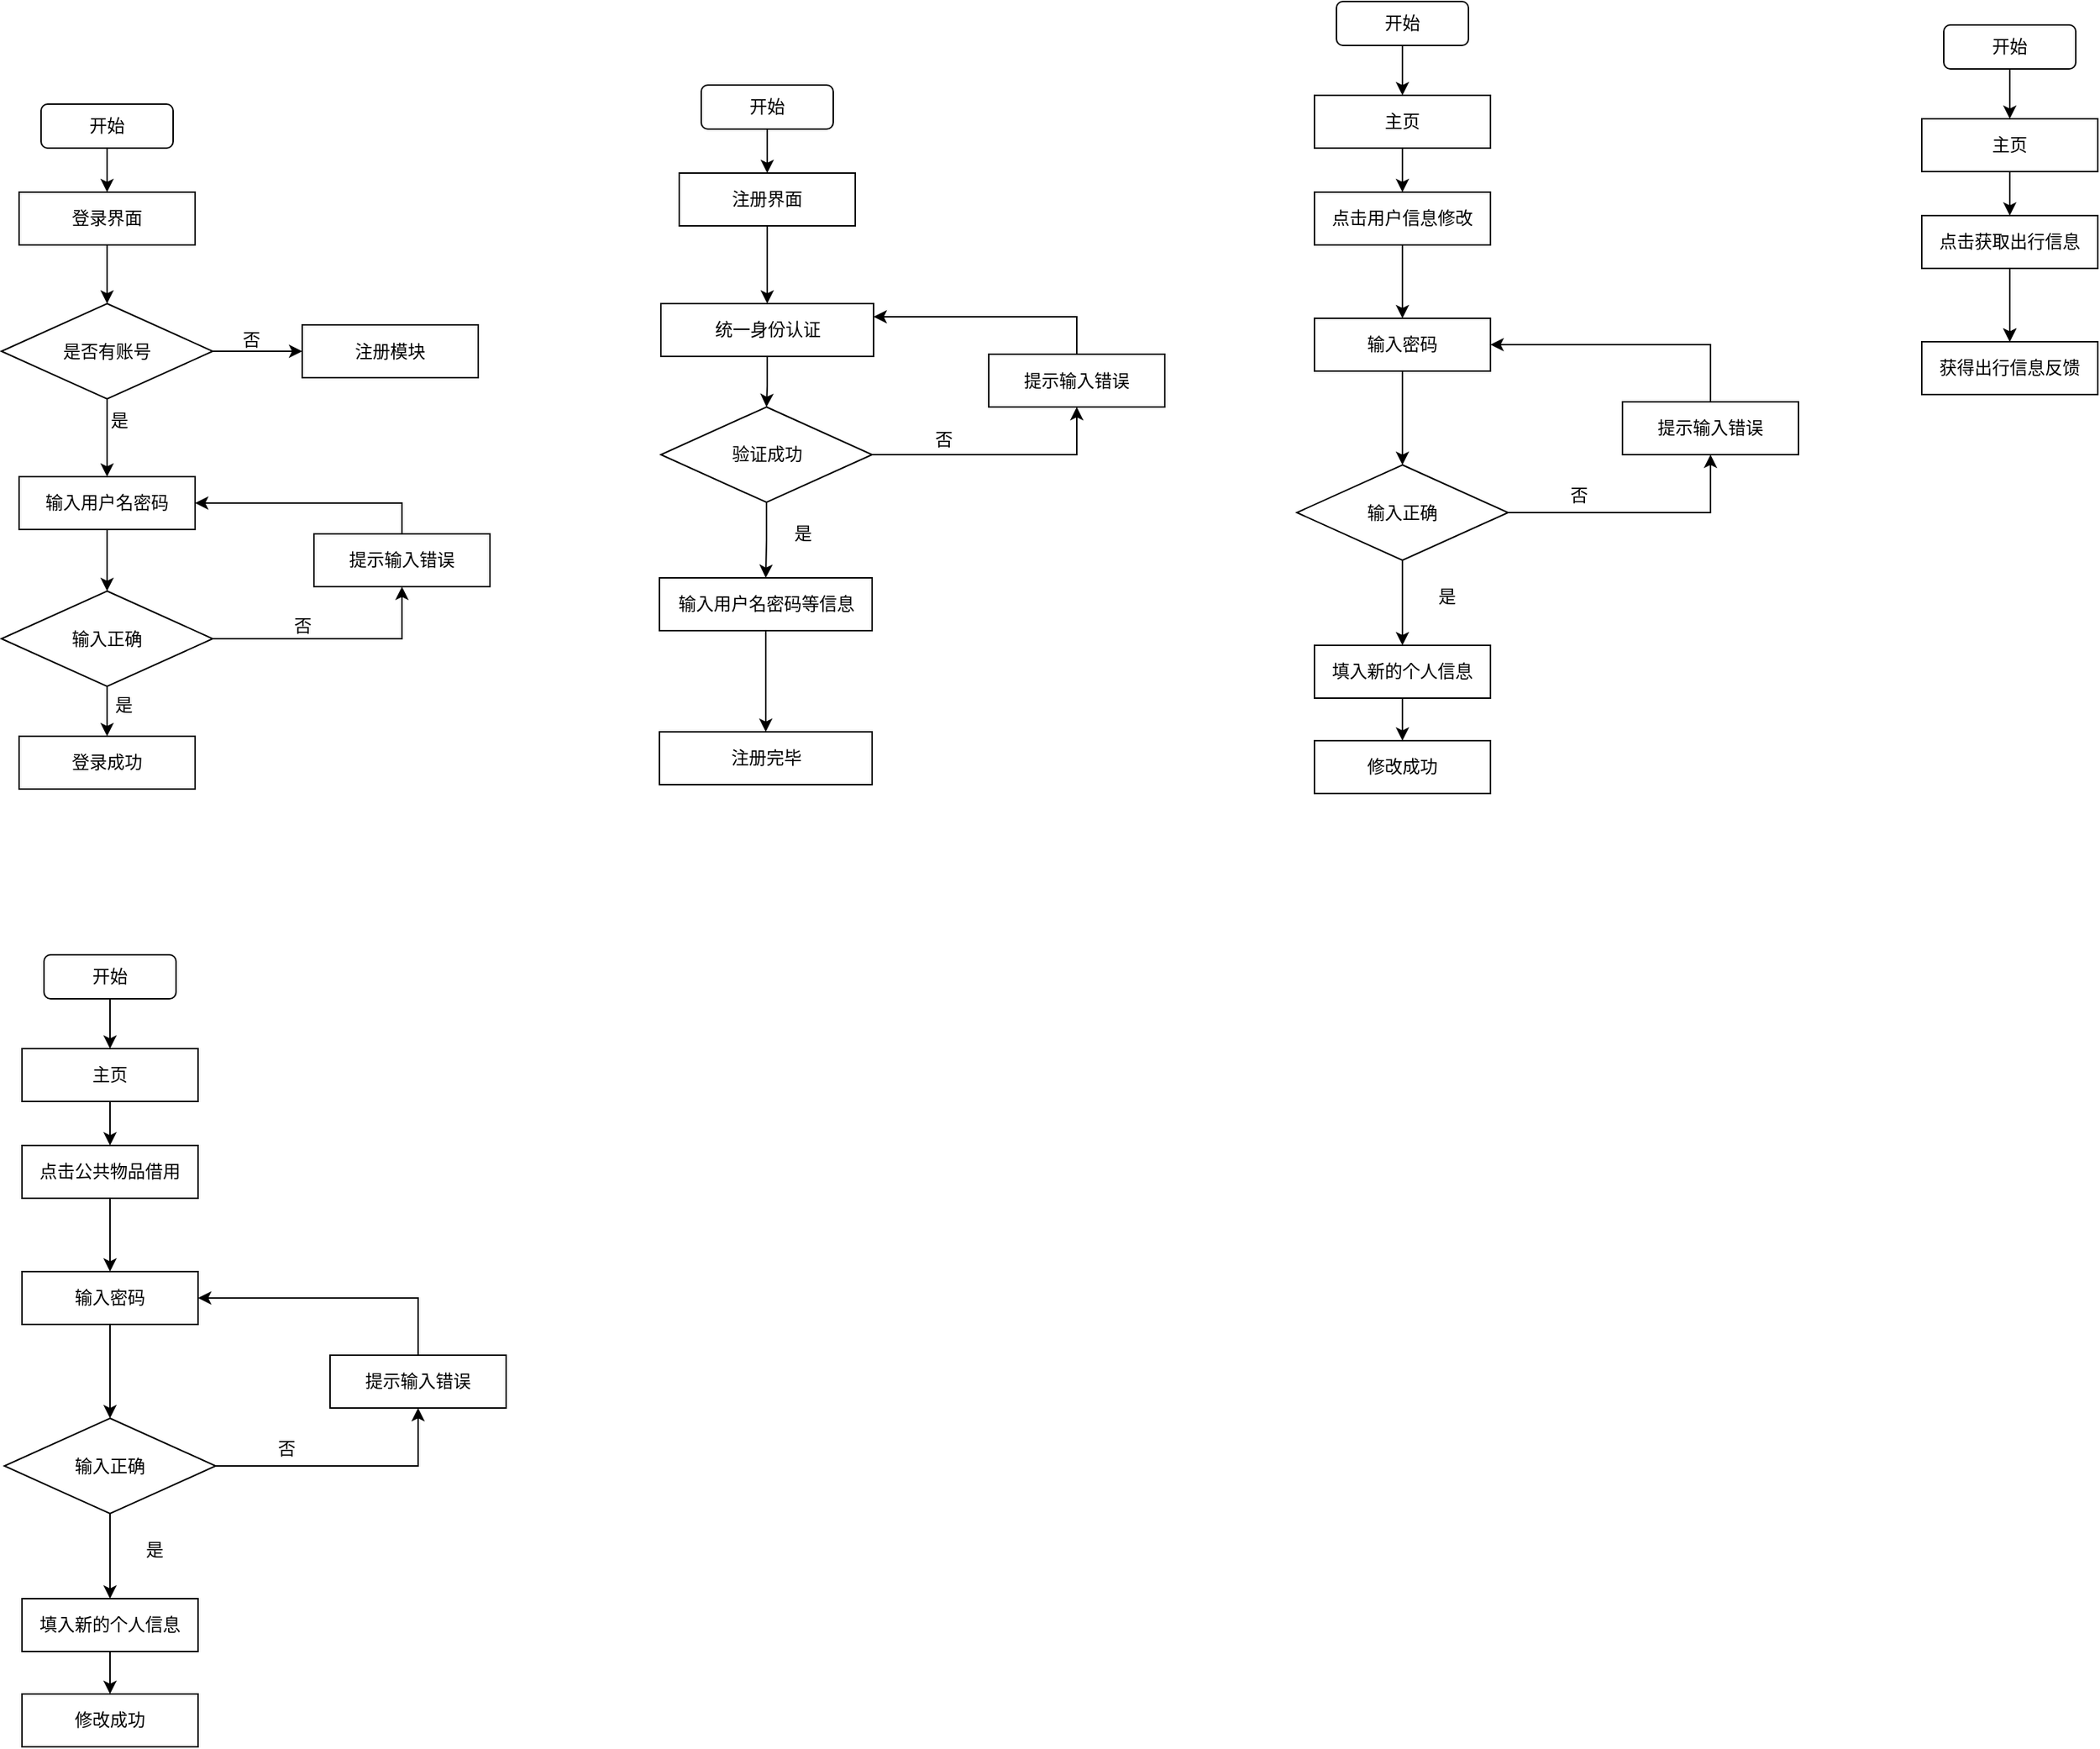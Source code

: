 <mxfile version="21.2.9" type="github">
  <diagram name="第 1 页" id="hOyzLxaxijEK4B6aJGhl">
    <mxGraphModel dx="646" dy="346" grid="0" gridSize="10" guides="1" tooltips="1" connect="1" arrows="1" fold="1" page="1" pageScale="1" pageWidth="2336" pageHeight="1654" math="0" shadow="0">
      <root>
        <mxCell id="0" />
        <mxCell id="1" parent="0" />
        <mxCell id="uC_L6_uWnjtG9Q4Gqkhg-5" style="edgeStyle=orthogonalEdgeStyle;rounded=0;orthogonalLoop=1;jettySize=auto;html=1;entryX=0.5;entryY=0;entryDx=0;entryDy=0;" edge="1" parent="1" source="uC_L6_uWnjtG9Q4Gqkhg-2" target="uC_L6_uWnjtG9Q4Gqkhg-3">
          <mxGeometry relative="1" as="geometry" />
        </mxCell>
        <mxCell id="uC_L6_uWnjtG9Q4Gqkhg-2" value="开始" style="rounded=1;whiteSpace=wrap;html=1;" vertex="1" parent="1">
          <mxGeometry x="240" y="120" width="90" height="30" as="geometry" />
        </mxCell>
        <mxCell id="uC_L6_uWnjtG9Q4Gqkhg-6" style="edgeStyle=orthogonalEdgeStyle;rounded=0;orthogonalLoop=1;jettySize=auto;html=1;" edge="1" parent="1" source="uC_L6_uWnjtG9Q4Gqkhg-3" target="uC_L6_uWnjtG9Q4Gqkhg-4">
          <mxGeometry relative="1" as="geometry" />
        </mxCell>
        <mxCell id="uC_L6_uWnjtG9Q4Gqkhg-3" value="登录界面" style="rounded=0;whiteSpace=wrap;html=1;" vertex="1" parent="1">
          <mxGeometry x="225" y="180" width="120" height="36" as="geometry" />
        </mxCell>
        <mxCell id="uC_L6_uWnjtG9Q4Gqkhg-8" style="edgeStyle=orthogonalEdgeStyle;rounded=0;orthogonalLoop=1;jettySize=auto;html=1;entryX=0;entryY=0.5;entryDx=0;entryDy=0;" edge="1" parent="1" source="uC_L6_uWnjtG9Q4Gqkhg-4" target="uC_L6_uWnjtG9Q4Gqkhg-7">
          <mxGeometry relative="1" as="geometry" />
        </mxCell>
        <mxCell id="uC_L6_uWnjtG9Q4Gqkhg-14" style="edgeStyle=orthogonalEdgeStyle;rounded=0;orthogonalLoop=1;jettySize=auto;html=1;entryX=0.5;entryY=0;entryDx=0;entryDy=0;" edge="1" parent="1" source="uC_L6_uWnjtG9Q4Gqkhg-4" target="uC_L6_uWnjtG9Q4Gqkhg-11">
          <mxGeometry relative="1" as="geometry" />
        </mxCell>
        <mxCell id="uC_L6_uWnjtG9Q4Gqkhg-4" value="是否有账号" style="rhombus;whiteSpace=wrap;html=1;" vertex="1" parent="1">
          <mxGeometry x="213" y="256" width="144" height="65" as="geometry" />
        </mxCell>
        <mxCell id="uC_L6_uWnjtG9Q4Gqkhg-7" value="注册模块" style="rounded=0;whiteSpace=wrap;html=1;" vertex="1" parent="1">
          <mxGeometry x="418" y="270.5" width="120" height="36" as="geometry" />
        </mxCell>
        <mxCell id="uC_L6_uWnjtG9Q4Gqkhg-9" value="否" style="text;html=1;align=center;verticalAlign=middle;resizable=0;points=[];autosize=1;strokeColor=none;fillColor=none;" vertex="1" parent="1">
          <mxGeometry x="368" y="268" width="30" height="26" as="geometry" />
        </mxCell>
        <mxCell id="uC_L6_uWnjtG9Q4Gqkhg-15" style="edgeStyle=orthogonalEdgeStyle;rounded=0;orthogonalLoop=1;jettySize=auto;html=1;" edge="1" parent="1" source="uC_L6_uWnjtG9Q4Gqkhg-11" target="uC_L6_uWnjtG9Q4Gqkhg-13">
          <mxGeometry relative="1" as="geometry" />
        </mxCell>
        <mxCell id="uC_L6_uWnjtG9Q4Gqkhg-11" value="输入用户名密码" style="rounded=0;whiteSpace=wrap;html=1;" vertex="1" parent="1">
          <mxGeometry x="225" y="374" width="120" height="36" as="geometry" />
        </mxCell>
        <mxCell id="uC_L6_uWnjtG9Q4Gqkhg-17" style="edgeStyle=orthogonalEdgeStyle;rounded=0;orthogonalLoop=1;jettySize=auto;html=1;entryX=0.5;entryY=0;entryDx=0;entryDy=0;" edge="1" parent="1" source="uC_L6_uWnjtG9Q4Gqkhg-13" target="uC_L6_uWnjtG9Q4Gqkhg-16">
          <mxGeometry relative="1" as="geometry" />
        </mxCell>
        <mxCell id="uC_L6_uWnjtG9Q4Gqkhg-20" style="edgeStyle=orthogonalEdgeStyle;rounded=0;orthogonalLoop=1;jettySize=auto;html=1;" edge="1" parent="1" source="uC_L6_uWnjtG9Q4Gqkhg-13" target="uC_L6_uWnjtG9Q4Gqkhg-19">
          <mxGeometry relative="1" as="geometry" />
        </mxCell>
        <mxCell id="uC_L6_uWnjtG9Q4Gqkhg-13" value="输入正确" style="rhombus;whiteSpace=wrap;html=1;" vertex="1" parent="1">
          <mxGeometry x="213" y="452" width="144" height="65" as="geometry" />
        </mxCell>
        <mxCell id="uC_L6_uWnjtG9Q4Gqkhg-16" value="登录成功" style="rounded=0;whiteSpace=wrap;html=1;" vertex="1" parent="1">
          <mxGeometry x="225" y="551" width="120" height="36" as="geometry" />
        </mxCell>
        <mxCell id="uC_L6_uWnjtG9Q4Gqkhg-24" style="edgeStyle=orthogonalEdgeStyle;rounded=0;orthogonalLoop=1;jettySize=auto;html=1;entryX=1;entryY=0.5;entryDx=0;entryDy=0;" edge="1" parent="1" source="uC_L6_uWnjtG9Q4Gqkhg-19" target="uC_L6_uWnjtG9Q4Gqkhg-11">
          <mxGeometry relative="1" as="geometry">
            <Array as="points">
              <mxPoint x="486" y="392" />
            </Array>
          </mxGeometry>
        </mxCell>
        <mxCell id="uC_L6_uWnjtG9Q4Gqkhg-19" value="提示输入错误" style="rounded=0;whiteSpace=wrap;html=1;" vertex="1" parent="1">
          <mxGeometry x="426" y="413" width="120" height="36" as="geometry" />
        </mxCell>
        <mxCell id="uC_L6_uWnjtG9Q4Gqkhg-21" value="否" style="text;html=1;align=center;verticalAlign=middle;resizable=0;points=[];autosize=1;strokeColor=none;fillColor=none;" vertex="1" parent="1">
          <mxGeometry x="403" y="463" width="30" height="26" as="geometry" />
        </mxCell>
        <mxCell id="uC_L6_uWnjtG9Q4Gqkhg-22" value="是" style="text;html=1;align=center;verticalAlign=middle;resizable=0;points=[];autosize=1;strokeColor=none;fillColor=none;" vertex="1" parent="1">
          <mxGeometry x="278" y="323" width="30" height="26" as="geometry" />
        </mxCell>
        <mxCell id="uC_L6_uWnjtG9Q4Gqkhg-23" value="是" style="text;html=1;align=center;verticalAlign=middle;resizable=0;points=[];autosize=1;strokeColor=none;fillColor=none;" vertex="1" parent="1">
          <mxGeometry x="281" y="517" width="30" height="26" as="geometry" />
        </mxCell>
        <mxCell id="uC_L6_uWnjtG9Q4Gqkhg-25" style="edgeStyle=orthogonalEdgeStyle;rounded=0;orthogonalLoop=1;jettySize=auto;html=1;entryX=0.5;entryY=0;entryDx=0;entryDy=0;" edge="1" parent="1" source="uC_L6_uWnjtG9Q4Gqkhg-26" target="uC_L6_uWnjtG9Q4Gqkhg-28">
          <mxGeometry relative="1" as="geometry" />
        </mxCell>
        <mxCell id="uC_L6_uWnjtG9Q4Gqkhg-26" value="开始" style="rounded=1;whiteSpace=wrap;html=1;" vertex="1" parent="1">
          <mxGeometry x="690" y="107" width="90" height="30" as="geometry" />
        </mxCell>
        <mxCell id="uC_L6_uWnjtG9Q4Gqkhg-63" style="edgeStyle=orthogonalEdgeStyle;rounded=0;orthogonalLoop=1;jettySize=auto;html=1;" edge="1" parent="1" source="uC_L6_uWnjtG9Q4Gqkhg-28" target="uC_L6_uWnjtG9Q4Gqkhg-50">
          <mxGeometry relative="1" as="geometry" />
        </mxCell>
        <mxCell id="uC_L6_uWnjtG9Q4Gqkhg-28" value="注册界面" style="rounded=0;whiteSpace=wrap;html=1;" vertex="1" parent="1">
          <mxGeometry x="675" y="167" width="120" height="36" as="geometry" />
        </mxCell>
        <mxCell id="uC_L6_uWnjtG9Q4Gqkhg-57" style="edgeStyle=orthogonalEdgeStyle;rounded=0;orthogonalLoop=1;jettySize=auto;html=1;entryX=0.5;entryY=1;entryDx=0;entryDy=0;" edge="1" parent="1" source="uC_L6_uWnjtG9Q4Gqkhg-49" target="uC_L6_uWnjtG9Q4Gqkhg-52">
          <mxGeometry relative="1" as="geometry" />
        </mxCell>
        <mxCell id="uC_L6_uWnjtG9Q4Gqkhg-65" style="edgeStyle=orthogonalEdgeStyle;rounded=0;orthogonalLoop=1;jettySize=auto;html=1;entryX=0.5;entryY=0;entryDx=0;entryDy=0;" edge="1" parent="1" source="uC_L6_uWnjtG9Q4Gqkhg-49" target="uC_L6_uWnjtG9Q4Gqkhg-64">
          <mxGeometry relative="1" as="geometry" />
        </mxCell>
        <mxCell id="uC_L6_uWnjtG9Q4Gqkhg-49" value="验证成功" style="rhombus;whiteSpace=wrap;html=1;" vertex="1" parent="1">
          <mxGeometry x="662.5" y="326.5" width="144" height="65" as="geometry" />
        </mxCell>
        <mxCell id="uC_L6_uWnjtG9Q4Gqkhg-55" style="edgeStyle=orthogonalEdgeStyle;rounded=0;orthogonalLoop=1;jettySize=auto;html=1;" edge="1" parent="1" source="uC_L6_uWnjtG9Q4Gqkhg-50" target="uC_L6_uWnjtG9Q4Gqkhg-49">
          <mxGeometry relative="1" as="geometry" />
        </mxCell>
        <mxCell id="uC_L6_uWnjtG9Q4Gqkhg-50" value="统一身份认证" style="rounded=0;whiteSpace=wrap;html=1;" vertex="1" parent="1">
          <mxGeometry x="662.5" y="256" width="145" height="36" as="geometry" />
        </mxCell>
        <mxCell id="uC_L6_uWnjtG9Q4Gqkhg-51" value="注册完毕" style="rounded=0;whiteSpace=wrap;html=1;" vertex="1" parent="1">
          <mxGeometry x="661.5" y="548" width="145" height="36" as="geometry" />
        </mxCell>
        <mxCell id="uC_L6_uWnjtG9Q4Gqkhg-62" style="edgeStyle=orthogonalEdgeStyle;rounded=0;orthogonalLoop=1;jettySize=auto;html=1;entryX=1;entryY=0.25;entryDx=0;entryDy=0;" edge="1" parent="1" source="uC_L6_uWnjtG9Q4Gqkhg-52" target="uC_L6_uWnjtG9Q4Gqkhg-50">
          <mxGeometry relative="1" as="geometry">
            <Array as="points">
              <mxPoint x="946" y="265" />
            </Array>
          </mxGeometry>
        </mxCell>
        <mxCell id="uC_L6_uWnjtG9Q4Gqkhg-52" value="提示输入错误" style="rounded=0;whiteSpace=wrap;html=1;" vertex="1" parent="1">
          <mxGeometry x="886" y="290.5" width="120" height="36" as="geometry" />
        </mxCell>
        <mxCell id="uC_L6_uWnjtG9Q4Gqkhg-59" value="否" style="text;html=1;align=center;verticalAlign=middle;resizable=0;points=[];autosize=1;strokeColor=none;fillColor=none;" vertex="1" parent="1">
          <mxGeometry x="840" y="336" width="30" height="26" as="geometry" />
        </mxCell>
        <mxCell id="uC_L6_uWnjtG9Q4Gqkhg-61" value="是" style="text;html=1;align=center;verticalAlign=middle;resizable=0;points=[];autosize=1;strokeColor=none;fillColor=none;" vertex="1" parent="1">
          <mxGeometry x="744" y="399.5" width="30" height="26" as="geometry" />
        </mxCell>
        <mxCell id="uC_L6_uWnjtG9Q4Gqkhg-66" style="edgeStyle=orthogonalEdgeStyle;rounded=0;orthogonalLoop=1;jettySize=auto;html=1;" edge="1" parent="1" source="uC_L6_uWnjtG9Q4Gqkhg-64" target="uC_L6_uWnjtG9Q4Gqkhg-51">
          <mxGeometry relative="1" as="geometry" />
        </mxCell>
        <mxCell id="uC_L6_uWnjtG9Q4Gqkhg-64" value="输入用户名密码等信息" style="rounded=0;whiteSpace=wrap;html=1;" vertex="1" parent="1">
          <mxGeometry x="661.5" y="443" width="145" height="36" as="geometry" />
        </mxCell>
        <mxCell id="uC_L6_uWnjtG9Q4Gqkhg-102" style="edgeStyle=orthogonalEdgeStyle;rounded=0;orthogonalLoop=1;jettySize=auto;html=1;entryX=0.5;entryY=0;entryDx=0;entryDy=0;" edge="1" parent="1" source="uC_L6_uWnjtG9Q4Gqkhg-86" target="uC_L6_uWnjtG9Q4Gqkhg-87">
          <mxGeometry relative="1" as="geometry" />
        </mxCell>
        <mxCell id="uC_L6_uWnjtG9Q4Gqkhg-86" value="开始" style="rounded=1;whiteSpace=wrap;html=1;" vertex="1" parent="1">
          <mxGeometry x="1123" y="50" width="90" height="30" as="geometry" />
        </mxCell>
        <mxCell id="uC_L6_uWnjtG9Q4Gqkhg-105" style="edgeStyle=orthogonalEdgeStyle;rounded=0;orthogonalLoop=1;jettySize=auto;html=1;" edge="1" parent="1" source="uC_L6_uWnjtG9Q4Gqkhg-87" target="uC_L6_uWnjtG9Q4Gqkhg-104">
          <mxGeometry relative="1" as="geometry" />
        </mxCell>
        <mxCell id="uC_L6_uWnjtG9Q4Gqkhg-87" value="主页" style="rounded=0;whiteSpace=wrap;html=1;" vertex="1" parent="1">
          <mxGeometry x="1108" y="114" width="120" height="36" as="geometry" />
        </mxCell>
        <mxCell id="uC_L6_uWnjtG9Q4Gqkhg-101" value="" style="edgeStyle=orthogonalEdgeStyle;rounded=0;orthogonalLoop=1;jettySize=auto;html=1;" edge="1" parent="1" source="uC_L6_uWnjtG9Q4Gqkhg-88" target="uC_L6_uWnjtG9Q4Gqkhg-93">
          <mxGeometry relative="1" as="geometry" />
        </mxCell>
        <mxCell id="uC_L6_uWnjtG9Q4Gqkhg-88" value="输入密码" style="rounded=0;whiteSpace=wrap;html=1;" vertex="1" parent="1">
          <mxGeometry x="1108" y="266" width="120" height="36" as="geometry" />
        </mxCell>
        <mxCell id="uC_L6_uWnjtG9Q4Gqkhg-92" style="edgeStyle=orthogonalEdgeStyle;rounded=0;orthogonalLoop=1;jettySize=auto;html=1;entryX=0.5;entryY=1;entryDx=0;entryDy=0;" edge="1" parent="1" source="uC_L6_uWnjtG9Q4Gqkhg-93" target="uC_L6_uWnjtG9Q4Gqkhg-97">
          <mxGeometry relative="1" as="geometry" />
        </mxCell>
        <mxCell id="uC_L6_uWnjtG9Q4Gqkhg-108" style="edgeStyle=orthogonalEdgeStyle;rounded=0;orthogonalLoop=1;jettySize=auto;html=1;" edge="1" parent="1" source="uC_L6_uWnjtG9Q4Gqkhg-93" target="uC_L6_uWnjtG9Q4Gqkhg-107">
          <mxGeometry relative="1" as="geometry" />
        </mxCell>
        <mxCell id="uC_L6_uWnjtG9Q4Gqkhg-93" value="输入正确" style="rhombus;whiteSpace=wrap;html=1;" vertex="1" parent="1">
          <mxGeometry x="1096" y="366" width="144" height="65" as="geometry" />
        </mxCell>
        <mxCell id="uC_L6_uWnjtG9Q4Gqkhg-96" style="edgeStyle=orthogonalEdgeStyle;rounded=0;orthogonalLoop=1;jettySize=auto;html=1;entryX=1;entryY=0.5;entryDx=0;entryDy=0;" edge="1" parent="1" source="uC_L6_uWnjtG9Q4Gqkhg-97" target="uC_L6_uWnjtG9Q4Gqkhg-88">
          <mxGeometry relative="1" as="geometry">
            <Array as="points">
              <mxPoint x="1378" y="284" />
            </Array>
            <mxPoint x="1240" y="321" as="targetPoint" />
          </mxGeometry>
        </mxCell>
        <mxCell id="uC_L6_uWnjtG9Q4Gqkhg-97" value="提示输入错误" style="rounded=0;whiteSpace=wrap;html=1;" vertex="1" parent="1">
          <mxGeometry x="1318" y="323" width="120" height="36" as="geometry" />
        </mxCell>
        <mxCell id="uC_L6_uWnjtG9Q4Gqkhg-98" value="否" style="text;html=1;align=center;verticalAlign=middle;resizable=0;points=[];autosize=1;strokeColor=none;fillColor=none;" vertex="1" parent="1">
          <mxGeometry x="1272.5" y="374" width="30" height="26" as="geometry" />
        </mxCell>
        <mxCell id="uC_L6_uWnjtG9Q4Gqkhg-99" value="是" style="text;html=1;align=center;verticalAlign=middle;resizable=0;points=[];autosize=1;strokeColor=none;fillColor=none;" vertex="1" parent="1">
          <mxGeometry x="1183" y="443" width="30" height="26" as="geometry" />
        </mxCell>
        <mxCell id="uC_L6_uWnjtG9Q4Gqkhg-106" style="edgeStyle=orthogonalEdgeStyle;rounded=0;orthogonalLoop=1;jettySize=auto;html=1;entryX=0.5;entryY=0;entryDx=0;entryDy=0;" edge="1" parent="1" source="uC_L6_uWnjtG9Q4Gqkhg-104" target="uC_L6_uWnjtG9Q4Gqkhg-88">
          <mxGeometry relative="1" as="geometry" />
        </mxCell>
        <mxCell id="uC_L6_uWnjtG9Q4Gqkhg-104" value="点击用户信息修改" style="rounded=0;whiteSpace=wrap;html=1;" vertex="1" parent="1">
          <mxGeometry x="1108" y="180" width="120" height="36" as="geometry" />
        </mxCell>
        <mxCell id="uC_L6_uWnjtG9Q4Gqkhg-110" style="edgeStyle=orthogonalEdgeStyle;rounded=0;orthogonalLoop=1;jettySize=auto;html=1;" edge="1" parent="1" source="uC_L6_uWnjtG9Q4Gqkhg-107" target="uC_L6_uWnjtG9Q4Gqkhg-109">
          <mxGeometry relative="1" as="geometry" />
        </mxCell>
        <mxCell id="uC_L6_uWnjtG9Q4Gqkhg-107" value="填入新的个人信息" style="rounded=0;whiteSpace=wrap;html=1;" vertex="1" parent="1">
          <mxGeometry x="1108" y="489" width="120" height="36" as="geometry" />
        </mxCell>
        <mxCell id="uC_L6_uWnjtG9Q4Gqkhg-109" value="修改成功" style="rounded=0;whiteSpace=wrap;html=1;" vertex="1" parent="1">
          <mxGeometry x="1108" y="554" width="120" height="36" as="geometry" />
        </mxCell>
        <mxCell id="uC_L6_uWnjtG9Q4Gqkhg-111" style="edgeStyle=orthogonalEdgeStyle;rounded=0;orthogonalLoop=1;jettySize=auto;html=1;entryX=0.5;entryY=0;entryDx=0;entryDy=0;" edge="1" parent="1" source="uC_L6_uWnjtG9Q4Gqkhg-112" target="uC_L6_uWnjtG9Q4Gqkhg-114">
          <mxGeometry relative="1" as="geometry" />
        </mxCell>
        <mxCell id="uC_L6_uWnjtG9Q4Gqkhg-112" value="开始" style="rounded=1;whiteSpace=wrap;html=1;" vertex="1" parent="1">
          <mxGeometry x="1537" y="66" width="90" height="30" as="geometry" />
        </mxCell>
        <mxCell id="uC_L6_uWnjtG9Q4Gqkhg-113" style="edgeStyle=orthogonalEdgeStyle;rounded=0;orthogonalLoop=1;jettySize=auto;html=1;" edge="1" parent="1" source="uC_L6_uWnjtG9Q4Gqkhg-114" target="uC_L6_uWnjtG9Q4Gqkhg-125">
          <mxGeometry relative="1" as="geometry" />
        </mxCell>
        <mxCell id="uC_L6_uWnjtG9Q4Gqkhg-114" value="主页" style="rounded=0;whiteSpace=wrap;html=1;" vertex="1" parent="1">
          <mxGeometry x="1522" y="130" width="120" height="36" as="geometry" />
        </mxCell>
        <mxCell id="uC_L6_uWnjtG9Q4Gqkhg-116" value="获得出行信息反馈" style="rounded=0;whiteSpace=wrap;html=1;" vertex="1" parent="1">
          <mxGeometry x="1522" y="282" width="120" height="36" as="geometry" />
        </mxCell>
        <mxCell id="uC_L6_uWnjtG9Q4Gqkhg-124" style="edgeStyle=orthogonalEdgeStyle;rounded=0;orthogonalLoop=1;jettySize=auto;html=1;entryX=0.5;entryY=0;entryDx=0;entryDy=0;" edge="1" parent="1" source="uC_L6_uWnjtG9Q4Gqkhg-125" target="uC_L6_uWnjtG9Q4Gqkhg-116">
          <mxGeometry relative="1" as="geometry" />
        </mxCell>
        <mxCell id="uC_L6_uWnjtG9Q4Gqkhg-129" value="" style="edgeStyle=orthogonalEdgeStyle;rounded=0;orthogonalLoop=1;jettySize=auto;html=1;" edge="1" parent="1" source="uC_L6_uWnjtG9Q4Gqkhg-125" target="uC_L6_uWnjtG9Q4Gqkhg-116">
          <mxGeometry relative="1" as="geometry" />
        </mxCell>
        <mxCell id="uC_L6_uWnjtG9Q4Gqkhg-125" value="点击获取出行信息" style="rounded=0;whiteSpace=wrap;html=1;" vertex="1" parent="1">
          <mxGeometry x="1522" y="196" width="120" height="36" as="geometry" />
        </mxCell>
        <mxCell id="uC_L6_uWnjtG9Q4Gqkhg-130" style="edgeStyle=orthogonalEdgeStyle;rounded=0;orthogonalLoop=1;jettySize=auto;html=1;entryX=0.5;entryY=0;entryDx=0;entryDy=0;" edge="1" parent="1" source="uC_L6_uWnjtG9Q4Gqkhg-131" target="uC_L6_uWnjtG9Q4Gqkhg-133">
          <mxGeometry relative="1" as="geometry" />
        </mxCell>
        <mxCell id="uC_L6_uWnjtG9Q4Gqkhg-131" value="开始" style="rounded=1;whiteSpace=wrap;html=1;" vertex="1" parent="1">
          <mxGeometry x="242" y="700" width="90" height="30" as="geometry" />
        </mxCell>
        <mxCell id="uC_L6_uWnjtG9Q4Gqkhg-132" style="edgeStyle=orthogonalEdgeStyle;rounded=0;orthogonalLoop=1;jettySize=auto;html=1;" edge="1" parent="1" source="uC_L6_uWnjtG9Q4Gqkhg-133" target="uC_L6_uWnjtG9Q4Gqkhg-144">
          <mxGeometry relative="1" as="geometry" />
        </mxCell>
        <mxCell id="uC_L6_uWnjtG9Q4Gqkhg-133" value="主页" style="rounded=0;whiteSpace=wrap;html=1;" vertex="1" parent="1">
          <mxGeometry x="227" y="764" width="120" height="36" as="geometry" />
        </mxCell>
        <mxCell id="uC_L6_uWnjtG9Q4Gqkhg-134" value="" style="edgeStyle=orthogonalEdgeStyle;rounded=0;orthogonalLoop=1;jettySize=auto;html=1;" edge="1" parent="1" source="uC_L6_uWnjtG9Q4Gqkhg-135" target="uC_L6_uWnjtG9Q4Gqkhg-138">
          <mxGeometry relative="1" as="geometry" />
        </mxCell>
        <mxCell id="uC_L6_uWnjtG9Q4Gqkhg-135" value="输入密码" style="rounded=0;whiteSpace=wrap;html=1;" vertex="1" parent="1">
          <mxGeometry x="227" y="916" width="120" height="36" as="geometry" />
        </mxCell>
        <mxCell id="uC_L6_uWnjtG9Q4Gqkhg-136" style="edgeStyle=orthogonalEdgeStyle;rounded=0;orthogonalLoop=1;jettySize=auto;html=1;entryX=0.5;entryY=1;entryDx=0;entryDy=0;" edge="1" parent="1" source="uC_L6_uWnjtG9Q4Gqkhg-138" target="uC_L6_uWnjtG9Q4Gqkhg-140">
          <mxGeometry relative="1" as="geometry" />
        </mxCell>
        <mxCell id="uC_L6_uWnjtG9Q4Gqkhg-137" style="edgeStyle=orthogonalEdgeStyle;rounded=0;orthogonalLoop=1;jettySize=auto;html=1;" edge="1" parent="1" source="uC_L6_uWnjtG9Q4Gqkhg-138" target="uC_L6_uWnjtG9Q4Gqkhg-146">
          <mxGeometry relative="1" as="geometry" />
        </mxCell>
        <mxCell id="uC_L6_uWnjtG9Q4Gqkhg-138" value="输入正确" style="rhombus;whiteSpace=wrap;html=1;" vertex="1" parent="1">
          <mxGeometry x="215" y="1016" width="144" height="65" as="geometry" />
        </mxCell>
        <mxCell id="uC_L6_uWnjtG9Q4Gqkhg-139" style="edgeStyle=orthogonalEdgeStyle;rounded=0;orthogonalLoop=1;jettySize=auto;html=1;entryX=1;entryY=0.5;entryDx=0;entryDy=0;" edge="1" parent="1" source="uC_L6_uWnjtG9Q4Gqkhg-140" target="uC_L6_uWnjtG9Q4Gqkhg-135">
          <mxGeometry relative="1" as="geometry">
            <Array as="points">
              <mxPoint x="497" y="934" />
            </Array>
            <mxPoint x="359" y="971" as="targetPoint" />
          </mxGeometry>
        </mxCell>
        <mxCell id="uC_L6_uWnjtG9Q4Gqkhg-140" value="提示输入错误" style="rounded=0;whiteSpace=wrap;html=1;" vertex="1" parent="1">
          <mxGeometry x="437" y="973" width="120" height="36" as="geometry" />
        </mxCell>
        <mxCell id="uC_L6_uWnjtG9Q4Gqkhg-141" value="否" style="text;html=1;align=center;verticalAlign=middle;resizable=0;points=[];autosize=1;strokeColor=none;fillColor=none;" vertex="1" parent="1">
          <mxGeometry x="391.5" y="1024" width="30" height="26" as="geometry" />
        </mxCell>
        <mxCell id="uC_L6_uWnjtG9Q4Gqkhg-142" value="是" style="text;html=1;align=center;verticalAlign=middle;resizable=0;points=[];autosize=1;strokeColor=none;fillColor=none;" vertex="1" parent="1">
          <mxGeometry x="302" y="1093" width="30" height="26" as="geometry" />
        </mxCell>
        <mxCell id="uC_L6_uWnjtG9Q4Gqkhg-143" style="edgeStyle=orthogonalEdgeStyle;rounded=0;orthogonalLoop=1;jettySize=auto;html=1;entryX=0.5;entryY=0;entryDx=0;entryDy=0;" edge="1" parent="1" source="uC_L6_uWnjtG9Q4Gqkhg-144" target="uC_L6_uWnjtG9Q4Gqkhg-135">
          <mxGeometry relative="1" as="geometry" />
        </mxCell>
        <mxCell id="uC_L6_uWnjtG9Q4Gqkhg-144" value="点击公共物品借用" style="rounded=0;whiteSpace=wrap;html=1;" vertex="1" parent="1">
          <mxGeometry x="227" y="830" width="120" height="36" as="geometry" />
        </mxCell>
        <mxCell id="uC_L6_uWnjtG9Q4Gqkhg-145" style="edgeStyle=orthogonalEdgeStyle;rounded=0;orthogonalLoop=1;jettySize=auto;html=1;" edge="1" parent="1" source="uC_L6_uWnjtG9Q4Gqkhg-146" target="uC_L6_uWnjtG9Q4Gqkhg-147">
          <mxGeometry relative="1" as="geometry" />
        </mxCell>
        <mxCell id="uC_L6_uWnjtG9Q4Gqkhg-146" value="填入新的个人信息" style="rounded=0;whiteSpace=wrap;html=1;" vertex="1" parent="1">
          <mxGeometry x="227" y="1139" width="120" height="36" as="geometry" />
        </mxCell>
        <mxCell id="uC_L6_uWnjtG9Q4Gqkhg-147" value="修改成功" style="rounded=0;whiteSpace=wrap;html=1;" vertex="1" parent="1">
          <mxGeometry x="227" y="1204" width="120" height="36" as="geometry" />
        </mxCell>
      </root>
    </mxGraphModel>
  </diagram>
</mxfile>
